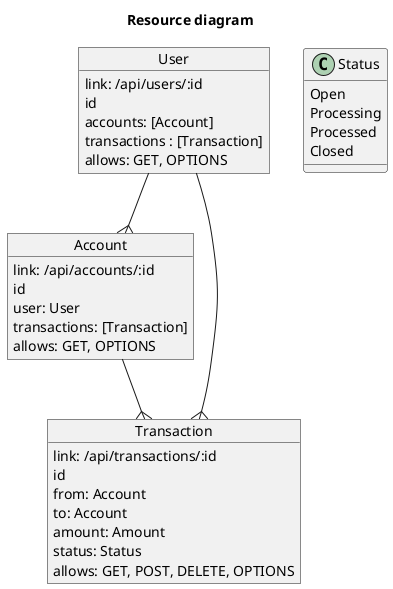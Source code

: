 @startuml
title  Resource diagram

object User {
  link: /api/users/:id
  id
  accounts: [Account]
  transactions : [Transaction]
  allows: GET, OPTIONS
}


object Account {
  link: /api/accounts/:id
  id
  user: User
  transactions: [Transaction]
  allows: GET, OPTIONS
}

object Transaction {
  link: /api/transactions/:id
  id
  from: Account
  to: Account
  amount: Amount
  status: Status
  allows: GET, POST, DELETE, OPTIONS
}

User --{ Account
User --{ Transaction

Account --{ Transaction

class Status {
  Open
  Processing
  Processed
  Closed
}

@enduml